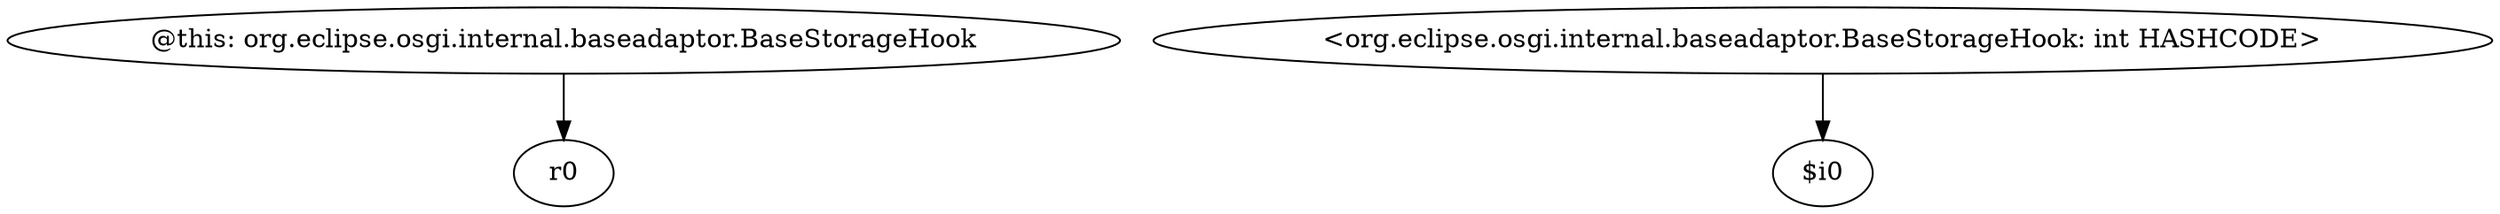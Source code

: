 digraph g {
0[label="@this: org.eclipse.osgi.internal.baseadaptor.BaseStorageHook"]
1[label="r0"]
0->1[label=""]
2[label="<org.eclipse.osgi.internal.baseadaptor.BaseStorageHook: int HASHCODE>"]
3[label="$i0"]
2->3[label=""]
}